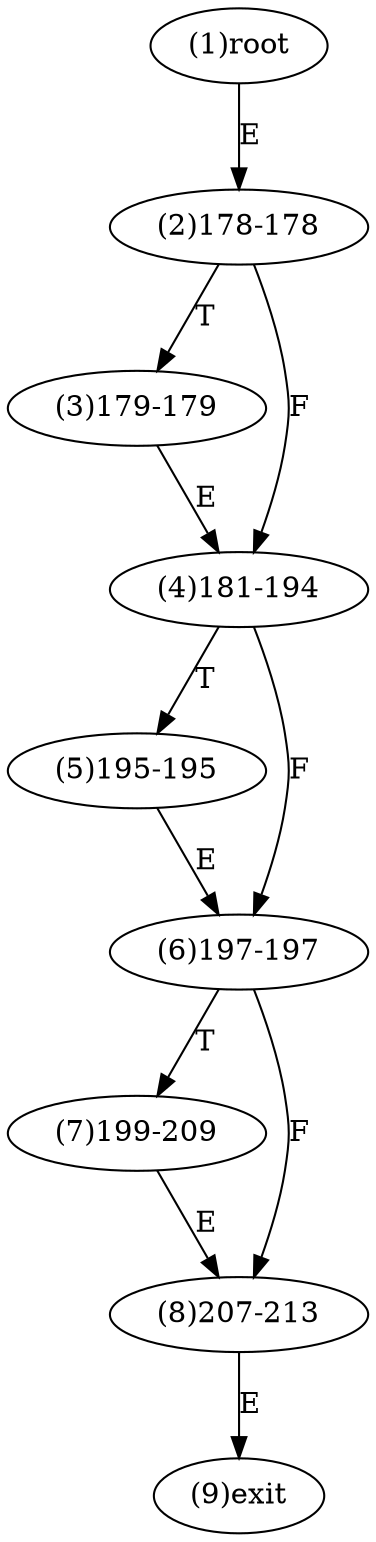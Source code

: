 digraph "" { 
1[ label="(1)root"];
2[ label="(2)178-178"];
3[ label="(3)179-179"];
4[ label="(4)181-194"];
5[ label="(5)195-195"];
6[ label="(6)197-197"];
7[ label="(7)199-209"];
8[ label="(8)207-213"];
9[ label="(9)exit"];
1->2[ label="E"];
2->4[ label="F"];
2->3[ label="T"];
3->4[ label="E"];
4->6[ label="F"];
4->5[ label="T"];
5->6[ label="E"];
6->8[ label="F"];
6->7[ label="T"];
7->8[ label="E"];
8->9[ label="E"];
}